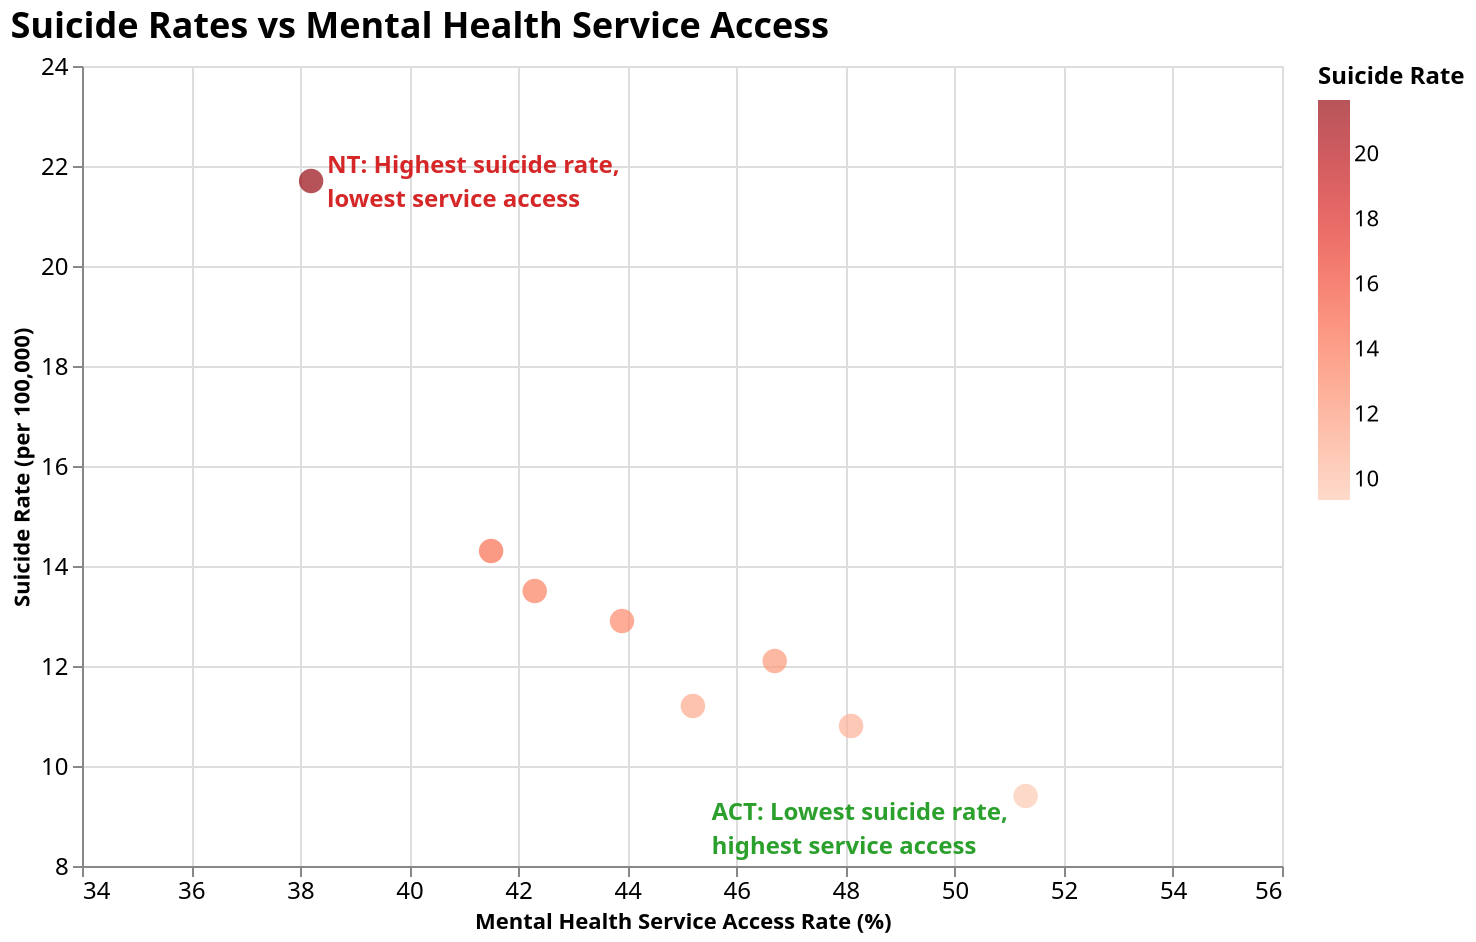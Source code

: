 {
  "$schema": "https://vega.github.io/schema/vega-lite/v5.json",
  "title": {
    "text": "Suicide Rates vs Mental Health Service Access",
    "fontSize": 18,
    "font": "Merriweather",
    "anchor": "start"
  },
  "width": 600,
  "height": 400,
  "data": {
    "values": [
      {"state": "NSW", "suicide_rate": 11.2, "access_rate": 45.2},
      {"state": "VIC", "suicide_rate": 10.8, "access_rate": 48.1},
      {"state": "QLD", "suicide_rate": 13.5, "access_rate": 42.3},
      {"state": "SA", "suicide_rate": 12.1, "access_rate": 46.7},
      {"state": "WA", "suicide_rate": 12.9, "access_rate": 43.9},
      {"state": "TAS", "suicide_rate": 14.3, "access_rate": 41.5},
      {"state": "NT", "suicide_rate": 21.7, "access_rate": 38.2},
      {"state": "ACT", "suicide_rate": 9.4, "access_rate": 51.3}
    ]
  },
  "layer": [
    {
      "mark": {
        "type": "point",
        "filled": true,
        "size": 150
      },
      "encoding": {
        "x": {
          "field": "access_rate",
          "type": "quantitative",
          "title": "Mental Health Service Access Rate (%)",
          "scale": {
            "domain": [35, 55]
          },
          "axis": {
            "labelFontSize": 12
          }
        },
        "y": {
          "field": "suicide_rate",
          "type": "quantitative",
          "title": "Suicide Rate (per 100,000)",
          "scale": {
            "domain": [8, 23]
          },
          "axis": {
            "labelFontSize": 12
          }
        },
        "color": {
          "field": "suicide_rate",
          "type": "quantitative",
          "scale": {
            "scheme": "reds"
          },
          "legend": {
            "title": "Suicide Rate",
            "titleFontSize": 12,
            "labelFontSize": 11
          }
        },
        "tooltip": [
          {"field": "state", "type": "nominal", "title": "State/Territory"},
          {"field": "access_rate", "type": "quantitative", "title": "Service Access (%)", "format": ".1f"},
          {"field": "suicide_rate", "type": "quantitative", "title": "Suicide Rate (per 100k)", "format": ".1f"}
        ]
      }
    },
    {
      "transform": [
        {"filter": "datum.state == 'NT'"}
      ],
      "mark": {
        "type": "text",
        "align": "left",
        "dx": 8,
        "dy": -8,
        "fontSize": 12,
        "fontWeight": "bold",
        "color": "#d62728"
      },
      "encoding": {
        "x": {
          "field": "access_rate",
          "type": "quantitative"
        },
        "y": {
          "field": "suicide_rate",
          "type": "quantitative"
        },
        "text": {
          "value": "NT: Highest suicide rate,\nlowest service access"
        }
      }
    },
    {
      "transform": [
        {"filter": "datum.state == 'ACT'"}
      ],
      "mark": {
        "type": "text",
        "align": "right",
        "dx": -8,
        "dy": 8,
        "fontSize": 12,
        "fontWeight": "bold",
        "color": "#2ca02c"
      },
      "encoding": {
        "x": {
          "field": "access_rate",
          "type": "quantitative"
        },
        "y": {
          "field": "suicide_rate",
          "type": "quantitative"
        },
        "text": {
          "value": "ACT: Lowest suicide rate,\nhighest service access"
        }
      }
    }
  ]
}
